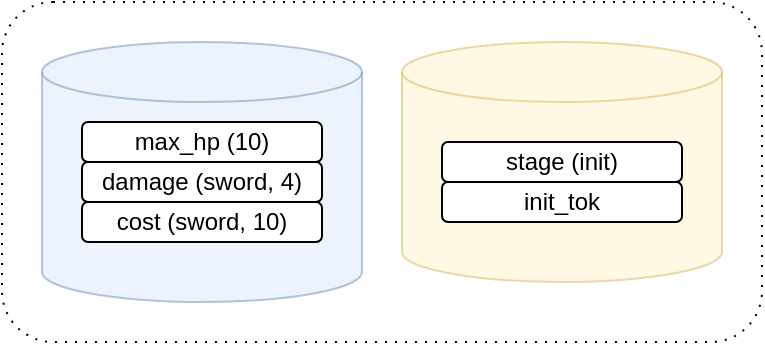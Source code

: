 <mxfile version="22.1.18" type="device" pages="7">
  <diagram name="fig 1" id="6bqFKnedgVrfkRsmnWF7">
    <mxGraphModel dx="1114" dy="589" grid="1" gridSize="10" guides="1" tooltips="1" connect="1" arrows="1" fold="1" page="1" pageScale="1" pageWidth="850" pageHeight="1100" math="0" shadow="0">
      <root>
        <mxCell id="0" />
        <mxCell id="1" parent="0" />
        <mxCell id="HAfZGTvEUYhmsulM7-Xl-9" value="" style="rounded=1;whiteSpace=wrap;html=1;dashed=1;dashPattern=1 4;" vertex="1" parent="1">
          <mxGeometry x="80" y="40" width="380" height="170" as="geometry" />
        </mxCell>
        <mxCell id="HAfZGTvEUYhmsulM7-Xl-1" value="" style="shape=cylinder3;whiteSpace=wrap;html=1;boundedLbl=1;backgroundOutline=1;size=15;fillColor=#dae8fc;strokeColor=#6c8ebf;opacity=50;" vertex="1" parent="1">
          <mxGeometry x="100" y="60" width="160" height="130" as="geometry" />
        </mxCell>
        <mxCell id="HAfZGTvEUYhmsulM7-Xl-4" value="damage (sword, 4)" style="rounded=1;whiteSpace=wrap;html=1;" vertex="1" parent="1">
          <mxGeometry x="120" y="120" width="120" height="20" as="geometry" />
        </mxCell>
        <mxCell id="HAfZGTvEUYhmsulM7-Xl-5" value="cost (sword, 10)" style="rounded=1;whiteSpace=wrap;html=1;" vertex="1" parent="1">
          <mxGeometry x="120" y="140" width="120" height="20" as="geometry" />
        </mxCell>
        <mxCell id="4rkcVP4LlAx4Rn9tM41q-1" value="" style="shape=cylinder3;whiteSpace=wrap;html=1;boundedLbl=1;backgroundOutline=1;size=15;fillColor=#fff2cc;strokeColor=#d6b656;opacity=50;" vertex="1" parent="1">
          <mxGeometry x="280" y="60" width="160" height="120" as="geometry" />
        </mxCell>
        <mxCell id="4rkcVP4LlAx4Rn9tM41q-2" value="stage (init)" style="rounded=1;whiteSpace=wrap;html=1;" vertex="1" parent="1">
          <mxGeometry x="300" y="110" width="120" height="20" as="geometry" />
        </mxCell>
        <mxCell id="4rkcVP4LlAx4Rn9tM41q-9" value="init_tok" style="rounded=1;whiteSpace=wrap;html=1;" vertex="1" parent="1">
          <mxGeometry x="300" y="130" width="120" height="20" as="geometry" />
        </mxCell>
        <mxCell id="4rkcVP4LlAx4Rn9tM41q-10" value="max_hp (10)" style="rounded=1;whiteSpace=wrap;html=1;" vertex="1" parent="1">
          <mxGeometry x="120" y="100" width="120" height="20" as="geometry" />
        </mxCell>
      </root>
    </mxGraphModel>
  </diagram>
  <diagram name="fig 5" id="r-U6iVI32esbFpnevWmu">
    <mxGraphModel dx="1114" dy="589" grid="1" gridSize="10" guides="1" tooltips="1" connect="1" arrows="1" fold="1" page="1" pageScale="1" pageWidth="850" pageHeight="1100" math="0" shadow="0">
      <root>
        <mxCell id="r1nxrqtoEkKORwzsB618-0" />
        <mxCell id="r1nxrqtoEkKORwzsB618-1" parent="r1nxrqtoEkKORwzsB618-0" />
        <mxCell id="r1nxrqtoEkKORwzsB618-2" value="" style="rounded=1;whiteSpace=wrap;html=1;dashed=1;dashPattern=1 4;" vertex="1" parent="r1nxrqtoEkKORwzsB618-1">
          <mxGeometry x="80" y="40" width="380" height="190" as="geometry" />
        </mxCell>
        <mxCell id="r1nxrqtoEkKORwzsB618-3" value="" style="shape=cylinder3;whiteSpace=wrap;html=1;boundedLbl=1;backgroundOutline=1;size=15;fillColor=#dae8fc;strokeColor=#6c8ebf;opacity=50;" vertex="1" parent="r1nxrqtoEkKORwzsB618-1">
          <mxGeometry x="100" y="60" width="160" height="160" as="geometry" />
        </mxCell>
        <mxCell id="r1nxrqtoEkKORwzsB618-4" value="damage (sword, 4)" style="rounded=1;whiteSpace=wrap;html=1;" vertex="1" parent="r1nxrqtoEkKORwzsB618-1">
          <mxGeometry x="120" y="120" width="120" height="20" as="geometry" />
        </mxCell>
        <mxCell id="r1nxrqtoEkKORwzsB618-5" value="cost (sword, 10)" style="rounded=1;whiteSpace=wrap;html=1;" vertex="1" parent="r1nxrqtoEkKORwzsB618-1">
          <mxGeometry x="120" y="140" width="120" height="20" as="geometry" />
        </mxCell>
        <mxCell id="r1nxrqtoEkKORwzsB618-6" value="..." style="shape=cylinder3;whiteSpace=wrap;html=1;boundedLbl=1;backgroundOutline=1;size=15;fillColor=#fff2cc;strokeColor=#d6b656;opacity=50;" vertex="1" parent="r1nxrqtoEkKORwzsB618-1">
          <mxGeometry x="280" y="60" width="160" height="120" as="geometry" />
        </mxCell>
        <mxCell id="r1nxrqtoEkKORwzsB618-9" value="max_hp (10)" style="rounded=1;whiteSpace=wrap;html=1;" vertex="1" parent="r1nxrqtoEkKORwzsB618-1">
          <mxGeometry x="120" y="100" width="120" height="20" as="geometry" />
        </mxCell>
        <mxCell id="f8qYs4b_dURNrRiRilof-0" value="drop_amount (X, X)" style="rounded=1;whiteSpace=wrap;html=1;" vertex="1" parent="r1nxrqtoEkKORwzsB618-1">
          <mxGeometry x="120" y="180" width="120" height="20" as="geometry" />
        </mxCell>
      </root>
    </mxGraphModel>
  </diagram>
  <diagram name="fig 1b" id="en8bIkfp45flK55e3oeR">
    <mxGraphModel dx="1114" dy="589" grid="1" gridSize="10" guides="1" tooltips="1" connect="1" arrows="1" fold="1" page="1" pageScale="1" pageWidth="850" pageHeight="1100" math="0" shadow="0">
      <root>
        <mxCell id="jL1JGE8HPoMbs0vqkRuB-0" />
        <mxCell id="jL1JGE8HPoMbs0vqkRuB-1" parent="jL1JGE8HPoMbs0vqkRuB-0" />
        <mxCell id="jL1JGE8HPoMbs0vqkRuB-2" value="" style="rounded=1;whiteSpace=wrap;html=1;dashed=1;dashPattern=1 4;" vertex="1" parent="jL1JGE8HPoMbs0vqkRuB-1">
          <mxGeometry x="80" y="40" width="200" height="300" as="geometry" />
        </mxCell>
        <mxCell id="jL1JGE8HPoMbs0vqkRuB-3" value="" style="shape=cylinder3;whiteSpace=wrap;html=1;boundedLbl=1;backgroundOutline=1;size=15;fillColor=#dae8fc;strokeColor=#6c8ebf;opacity=50;" vertex="1" parent="jL1JGE8HPoMbs0vqkRuB-1">
          <mxGeometry x="100" y="60" width="160" height="130" as="geometry" />
        </mxCell>
        <mxCell id="jL1JGE8HPoMbs0vqkRuB-4" value="damage (sword, 4)" style="rounded=1;whiteSpace=wrap;html=1;" vertex="1" parent="jL1JGE8HPoMbs0vqkRuB-1">
          <mxGeometry x="120" y="120" width="120" height="20" as="geometry" />
        </mxCell>
        <mxCell id="jL1JGE8HPoMbs0vqkRuB-5" value="cost (sword, 10)" style="rounded=1;whiteSpace=wrap;html=1;" vertex="1" parent="jL1JGE8HPoMbs0vqkRuB-1">
          <mxGeometry x="120" y="140" width="120" height="20" as="geometry" />
        </mxCell>
        <mxCell id="jL1JGE8HPoMbs0vqkRuB-6" value="" style="shape=cylinder3;whiteSpace=wrap;html=1;boundedLbl=1;backgroundOutline=1;size=15;fillColor=#fff2cc;strokeColor=#d6b656;opacity=50;" vertex="1" parent="jL1JGE8HPoMbs0vqkRuB-1">
          <mxGeometry x="100" y="200" width="160" height="120" as="geometry" />
        </mxCell>
        <mxCell id="jL1JGE8HPoMbs0vqkRuB-7" value="stage (init)" style="rounded=1;whiteSpace=wrap;html=1;" vertex="1" parent="jL1JGE8HPoMbs0vqkRuB-1">
          <mxGeometry x="120" y="250" width="120" height="20" as="geometry" />
        </mxCell>
        <mxCell id="jL1JGE8HPoMbs0vqkRuB-8" value="init_tok" style="rounded=1;whiteSpace=wrap;html=1;" vertex="1" parent="jL1JGE8HPoMbs0vqkRuB-1">
          <mxGeometry x="120" y="270" width="120" height="20" as="geometry" />
        </mxCell>
        <mxCell id="jL1JGE8HPoMbs0vqkRuB-9" value="max_hp (10)" style="rounded=1;whiteSpace=wrap;html=1;" vertex="1" parent="jL1JGE8HPoMbs0vqkRuB-1">
          <mxGeometry x="120" y="100" width="120" height="20" as="geometry" />
        </mxCell>
      </root>
    </mxGraphModel>
  </diagram>
  <diagram name="fig 2" id="_SelGY3kQCKUzqws2IXY">
    <mxGraphModel dx="1114" dy="589" grid="1" gridSize="10" guides="1" tooltips="1" connect="1" arrows="1" fold="1" page="1" pageScale="1" pageWidth="850" pageHeight="1100" math="0" shadow="0">
      <root>
        <mxCell id="ScLdMAnobkfzoGB5Ih-T-0" />
        <mxCell id="ScLdMAnobkfzoGB5Ih-T-1" parent="ScLdMAnobkfzoGB5Ih-T-0" />
        <mxCell id="sPFrHzXbB65qox1lkwUw-0" value="" style="rounded=1;whiteSpace=wrap;html=1;dashed=1;dashPattern=1 4;" vertex="1" parent="ScLdMAnobkfzoGB5Ih-T-1">
          <mxGeometry x="40" y="40" width="380" height="230" as="geometry" />
        </mxCell>
        <mxCell id="sPFrHzXbB65qox1lkwUw-4" value="" style="shape=cylinder3;whiteSpace=wrap;html=1;boundedLbl=1;backgroundOutline=1;size=15;fillColor=#fff2cc;strokeColor=#d6b656;opacity=50;" vertex="1" parent="ScLdMAnobkfzoGB5Ih-T-1">
          <mxGeometry x="240" y="60" width="160" height="190" as="geometry" />
        </mxCell>
        <mxCell id="ScLdMAnobkfzoGB5Ih-T-7" value="weapon_damage (4)" style="rounded=1;whiteSpace=wrap;html=1;" vertex="1" parent="ScLdMAnobkfzoGB5Ih-T-1">
          <mxGeometry x="260" y="210" width="120" height="20" as="geometry" />
        </mxCell>
        <mxCell id="ScLdMAnobkfzoGB5Ih-T-8" value="heath (10)" style="rounded=1;whiteSpace=wrap;html=1;" vertex="1" parent="ScLdMAnobkfzoGB5Ih-T-1">
          <mxGeometry x="260" y="150" width="120" height="20" as="geometry" />
        </mxCell>
        <mxCell id="ScLdMAnobkfzoGB5Ih-T-9" value="treasure (0)" style="rounded=1;whiteSpace=wrap;html=1;" vertex="1" parent="ScLdMAnobkfzoGB5Ih-T-1">
          <mxGeometry x="260" y="170" width="120" height="20" as="geometry" />
        </mxCell>
        <mxCell id="ScLdMAnobkfzoGB5Ih-T-10" value="ndays (0)" style="rounded=1;whiteSpace=wrap;html=1;" vertex="1" parent="ScLdMAnobkfzoGB5Ih-T-1">
          <mxGeometry x="260" y="190" width="120" height="20" as="geometry" />
        </mxCell>
        <mxCell id="sPFrHzXbB65qox1lkwUw-1" value="" style="shape=cylinder3;whiteSpace=wrap;html=1;boundedLbl=1;backgroundOutline=1;size=15;fillColor=#dae8fc;strokeColor=#6c8ebf;opacity=50;" vertex="1" parent="ScLdMAnobkfzoGB5Ih-T-1">
          <mxGeometry x="60" y="60" width="160" height="130" as="geometry" />
        </mxCell>
        <mxCell id="sPFrHzXbB65qox1lkwUw-2" value="damage (sword, 4)" style="rounded=1;whiteSpace=wrap;html=1;" vertex="1" parent="ScLdMAnobkfzoGB5Ih-T-1">
          <mxGeometry x="80" y="120" width="120" height="20" as="geometry" />
        </mxCell>
        <mxCell id="sPFrHzXbB65qox1lkwUw-3" value="cost (sword, 10)" style="rounded=1;whiteSpace=wrap;html=1;" vertex="1" parent="ScLdMAnobkfzoGB5Ih-T-1">
          <mxGeometry x="80" y="140" width="120" height="20" as="geometry" />
        </mxCell>
        <mxCell id="sPFrHzXbB65qox1lkwUw-5" value="stage (init)" style="rounded=1;whiteSpace=wrap;html=1;" vertex="1" parent="ScLdMAnobkfzoGB5Ih-T-1">
          <mxGeometry x="260" y="100" width="120" height="20" as="geometry" />
        </mxCell>
        <mxCell id="sPFrHzXbB65qox1lkwUw-7" value="max_hp (10)" style="rounded=1;whiteSpace=wrap;html=1;" vertex="1" parent="ScLdMAnobkfzoGB5Ih-T-1">
          <mxGeometry x="80" y="100" width="120" height="20" as="geometry" />
        </mxCell>
      </root>
    </mxGraphModel>
  </diagram>
  <diagram name="fig 3" id="KfvF4dOLCPsqO8X7XbCA">
    <mxGraphModel dx="1114" dy="589" grid="1" gridSize="10" guides="1" tooltips="1" connect="1" arrows="1" fold="1" page="1" pageScale="1" pageWidth="850" pageHeight="1100" math="0" shadow="0">
      <root>
        <mxCell id="zklfkpVLNHHGFZiUL4ZL-0" />
        <mxCell id="zklfkpVLNHHGFZiUL4ZL-1" parent="zklfkpVLNHHGFZiUL4ZL-0" />
        <mxCell id="zklfkpVLNHHGFZiUL4ZL-2" value="" style="rounded=1;whiteSpace=wrap;html=1;dashed=1;dashPattern=1 4;" vertex="1" parent="zklfkpVLNHHGFZiUL4ZL-1">
          <mxGeometry x="40" y="40" width="380" height="270" as="geometry" />
        </mxCell>
        <mxCell id="zklfkpVLNHHGFZiUL4ZL-3" value="" style="shape=cylinder3;whiteSpace=wrap;html=1;boundedLbl=1;backgroundOutline=1;size=15;fillColor=#fff2cc;strokeColor=#d6b656;opacity=50;" vertex="1" parent="zklfkpVLNHHGFZiUL4ZL-1">
          <mxGeometry x="240" y="60" width="160" height="230" as="geometry" />
        </mxCell>
        <mxCell id="zklfkpVLNHHGFZiUL4ZL-4" value="weapon_damage (4)" style="rounded=1;whiteSpace=wrap;html=1;" vertex="1" parent="zklfkpVLNHHGFZiUL4ZL-1">
          <mxGeometry x="260" y="210" width="120" height="20" as="geometry" />
        </mxCell>
        <mxCell id="zklfkpVLNHHGFZiUL4ZL-5" value="heath (10)" style="rounded=1;whiteSpace=wrap;html=1;" vertex="1" parent="zklfkpVLNHHGFZiUL4ZL-1">
          <mxGeometry x="260" y="150" width="120" height="20" as="geometry" />
        </mxCell>
        <mxCell id="zklfkpVLNHHGFZiUL4ZL-6" value="treasure (0)" style="rounded=1;whiteSpace=wrap;html=1;" vertex="1" parent="zklfkpVLNHHGFZiUL4ZL-1">
          <mxGeometry x="260" y="170" width="120" height="20" as="geometry" />
        </mxCell>
        <mxCell id="zklfkpVLNHHGFZiUL4ZL-7" value="ndays (0)" style="rounded=1;whiteSpace=wrap;html=1;" vertex="1" parent="zklfkpVLNHHGFZiUL4ZL-1">
          <mxGeometry x="260" y="190" width="120" height="20" as="geometry" />
        </mxCell>
        <mxCell id="zklfkpVLNHHGFZiUL4ZL-8" value="" style="shape=cylinder3;whiteSpace=wrap;html=1;boundedLbl=1;backgroundOutline=1;size=15;fillColor=#dae8fc;strokeColor=#6c8ebf;opacity=50;" vertex="1" parent="zklfkpVLNHHGFZiUL4ZL-1">
          <mxGeometry x="60" y="60" width="160" height="130" as="geometry" />
        </mxCell>
        <mxCell id="zklfkpVLNHHGFZiUL4ZL-9" value="damage (sword, 4)" style="rounded=1;whiteSpace=wrap;html=1;" vertex="1" parent="zklfkpVLNHHGFZiUL4ZL-1">
          <mxGeometry x="80" y="120" width="120" height="20" as="geometry" />
        </mxCell>
        <mxCell id="zklfkpVLNHHGFZiUL4ZL-10" value="cost (sword, 10)" style="rounded=1;whiteSpace=wrap;html=1;" vertex="1" parent="zklfkpVLNHHGFZiUL4ZL-1">
          <mxGeometry x="80" y="140" width="120" height="20" as="geometry" />
        </mxCell>
        <mxCell id="zklfkpVLNHHGFZiUL4ZL-11" value="stage (init)" style="rounded=1;whiteSpace=wrap;html=1;" vertex="1" parent="zklfkpVLNHHGFZiUL4ZL-1">
          <mxGeometry x="260" y="100" width="120" height="20" as="geometry" />
        </mxCell>
        <mxCell id="zklfkpVLNHHGFZiUL4ZL-12" value="max_hp (10)" style="rounded=1;whiteSpace=wrap;html=1;" vertex="1" parent="zklfkpVLNHHGFZiUL4ZL-1">
          <mxGeometry x="80" y="100" width="120" height="20" as="geometry" />
        </mxCell>
        <mxCell id="TbuhLoQS4q-ODzbqjgsP-0" value="qui" style="rounded=1;whiteSpace=wrap;html=1;" vertex="1" parent="zklfkpVLNHHGFZiUL4ZL-1">
          <mxGeometry x="260" y="250" width="120" height="20" as="geometry" />
        </mxCell>
      </root>
    </mxGraphModel>
  </diagram>
  <diagram name="fig 4" id="QnpbzRpkNCEFc3o6sjBU">
    <mxGraphModel dx="1114" dy="589" grid="1" gridSize="10" guides="1" tooltips="1" connect="1" arrows="1" fold="1" page="1" pageScale="1" pageWidth="850" pageHeight="1100" math="0" shadow="0">
      <root>
        <mxCell id="-8WRaelMrp9Vavk29LPe-0" />
        <mxCell id="-8WRaelMrp9Vavk29LPe-1" parent="-8WRaelMrp9Vavk29LPe-0" />
        <mxCell id="-8WRaelMrp9Vavk29LPe-2" value="" style="rounded=1;whiteSpace=wrap;html=1;dashed=1;dashPattern=1 4;" vertex="1" parent="-8WRaelMrp9Vavk29LPe-1">
          <mxGeometry x="40" y="40" width="380" height="320" as="geometry" />
        </mxCell>
        <mxCell id="-8WRaelMrp9Vavk29LPe-3" value="" style="shape=cylinder3;whiteSpace=wrap;html=1;boundedLbl=1;backgroundOutline=1;size=15;fillColor=#fff2cc;strokeColor=#d6b656;opacity=50;" vertex="1" parent="-8WRaelMrp9Vavk29LPe-1">
          <mxGeometry x="240" y="60" width="160" height="280" as="geometry" />
        </mxCell>
        <mxCell id="-8WRaelMrp9Vavk29LPe-4" value="weapon_damage (4)" style="rounded=1;whiteSpace=wrap;html=1;" vertex="1" parent="-8WRaelMrp9Vavk29LPe-1">
          <mxGeometry x="260" y="210" width="120" height="20" as="geometry" />
        </mxCell>
        <mxCell id="-8WRaelMrp9Vavk29LPe-5" value="heath (10)" style="rounded=1;whiteSpace=wrap;html=1;" vertex="1" parent="-8WRaelMrp9Vavk29LPe-1">
          <mxGeometry x="260" y="150" width="120" height="20" as="geometry" />
        </mxCell>
        <mxCell id="-8WRaelMrp9Vavk29LPe-6" value="treasure (0)" style="rounded=1;whiteSpace=wrap;html=1;" vertex="1" parent="-8WRaelMrp9Vavk29LPe-1">
          <mxGeometry x="260" y="170" width="120" height="20" as="geometry" />
        </mxCell>
        <mxCell id="-8WRaelMrp9Vavk29LPe-7" value="ndays (0)" style="rounded=1;whiteSpace=wrap;html=1;" vertex="1" parent="-8WRaelMrp9Vavk29LPe-1">
          <mxGeometry x="260" y="190" width="120" height="20" as="geometry" />
        </mxCell>
        <mxCell id="-8WRaelMrp9Vavk29LPe-8" value="" style="shape=cylinder3;whiteSpace=wrap;html=1;boundedLbl=1;backgroundOutline=1;size=15;fillColor=#dae8fc;strokeColor=#6c8ebf;opacity=50;" vertex="1" parent="-8WRaelMrp9Vavk29LPe-1">
          <mxGeometry x="60" y="60" width="160" height="130" as="geometry" />
        </mxCell>
        <mxCell id="-8WRaelMrp9Vavk29LPe-9" value="damage (sword, 4)" style="rounded=1;whiteSpace=wrap;html=1;" vertex="1" parent="-8WRaelMrp9Vavk29LPe-1">
          <mxGeometry x="80" y="120" width="120" height="20" as="geometry" />
        </mxCell>
        <mxCell id="-8WRaelMrp9Vavk29LPe-10" value="cost (sword, 10)" style="rounded=1;whiteSpace=wrap;html=1;" vertex="1" parent="-8WRaelMrp9Vavk29LPe-1">
          <mxGeometry x="80" y="140" width="120" height="20" as="geometry" />
        </mxCell>
        <mxCell id="-8WRaelMrp9Vavk29LPe-11" value="stage (main)" style="rounded=1;whiteSpace=wrap;html=1;" vertex="1" parent="-8WRaelMrp9Vavk29LPe-1">
          <mxGeometry x="260" y="280" width="120" height="20" as="geometry" />
        </mxCell>
        <mxCell id="-8WRaelMrp9Vavk29LPe-12" value="max_hp (10)" style="rounded=1;whiteSpace=wrap;html=1;" vertex="1" parent="-8WRaelMrp9Vavk29LPe-1">
          <mxGeometry x="80" y="100" width="120" height="20" as="geometry" />
        </mxCell>
        <mxCell id="TEbWL_5UGSCX1oPROfNi-0" value="main_screen" style="rounded=1;whiteSpace=wrap;html=1;" vertex="1" parent="-8WRaelMrp9Vavk29LPe-1">
          <mxGeometry x="260" y="300" width="120" height="20" as="geometry" />
        </mxCell>
      </root>
    </mxGraphModel>
  </diagram>
  <diagram name="Copy of Copy of Page-1" id="375mIaEjWcPPkVRQkBas">
    <mxGraphModel dx="1114" dy="589" grid="1" gridSize="10" guides="1" tooltips="1" connect="1" arrows="1" fold="1" page="1" pageScale="1" pageWidth="850" pageHeight="1100" math="0" shadow="0">
      <root>
        <mxCell id="5AvtqGFuoWAMChS_rtR2-0" />
        <mxCell id="5AvtqGFuoWAMChS_rtR2-1" parent="5AvtqGFuoWAMChS_rtR2-0" />
        <mxCell id="5AvtqGFuoWAMChS_rtR2-2" value="" style="rounded=1;whiteSpace=wrap;html=1;dashed=1;dashPattern=1 4;" vertex="1" parent="5AvtqGFuoWAMChS_rtR2-1">
          <mxGeometry x="80" y="40" width="200" height="420" as="geometry" />
        </mxCell>
        <mxCell id="5AvtqGFuoWAMChS_rtR2-3" value="" style="shape=cylinder3;whiteSpace=wrap;html=1;boundedLbl=1;backgroundOutline=1;size=15;fillColor=#f5f5f5;strokeColor=#666666;fontColor=#333333;" vertex="1" parent="5AvtqGFuoWAMChS_rtR2-1">
          <mxGeometry x="100" y="60" width="160" height="380" as="geometry" />
        </mxCell>
        <mxCell id="5AvtqGFuoWAMChS_rtR2-4" value="stage (main)" style="rounded=1;whiteSpace=wrap;html=1;" vertex="1" parent="5AvtqGFuoWAMChS_rtR2-1">
          <mxGeometry x="120" y="370" width="120" height="20" as="geometry" />
        </mxCell>
        <mxCell id="5AvtqGFuoWAMChS_rtR2-5" value="damage (sword, 4)" style="rounded=1;whiteSpace=wrap;html=1;" vertex="1" parent="5AvtqGFuoWAMChS_rtR2-1">
          <mxGeometry x="120" y="120" width="120" height="20" as="geometry" />
        </mxCell>
        <mxCell id="5AvtqGFuoWAMChS_rtR2-6" value="cost (sword, 10)" style="rounded=1;whiteSpace=wrap;html=1;" vertex="1" parent="5AvtqGFuoWAMChS_rtR2-1">
          <mxGeometry x="120" y="140" width="120" height="20" as="geometry" />
        </mxCell>
        <mxCell id="5AvtqGFuoWAMChS_rtR2-7" value="weapon_damage (4)" style="rounded=1;whiteSpace=wrap;html=1;" vertex="1" parent="5AvtqGFuoWAMChS_rtR2-1">
          <mxGeometry x="120" y="290" width="120" height="20" as="geometry" />
        </mxCell>
        <mxCell id="5AvtqGFuoWAMChS_rtR2-8" value="heath (10)" style="rounded=1;whiteSpace=wrap;html=1;" vertex="1" parent="5AvtqGFuoWAMChS_rtR2-1">
          <mxGeometry x="120" y="230" width="120" height="20" as="geometry" />
        </mxCell>
        <mxCell id="5AvtqGFuoWAMChS_rtR2-9" value="treasure (0)" style="rounded=1;whiteSpace=wrap;html=1;" vertex="1" parent="5AvtqGFuoWAMChS_rtR2-1">
          <mxGeometry x="120" y="250" width="120" height="20" as="geometry" />
        </mxCell>
        <mxCell id="5AvtqGFuoWAMChS_rtR2-10" value="ndays (0)" style="rounded=1;whiteSpace=wrap;html=1;" vertex="1" parent="5AvtqGFuoWAMChS_rtR2-1">
          <mxGeometry x="120" y="270" width="120" height="20" as="geometry" />
        </mxCell>
        <mxCell id="5AvtqGFuoWAMChS_rtR2-11" value="main_screen" style="rounded=1;whiteSpace=wrap;html=1;" vertex="1" parent="5AvtqGFuoWAMChS_rtR2-1">
          <mxGeometry x="120" y="390" width="120" height="20" as="geometry" />
        </mxCell>
      </root>
    </mxGraphModel>
  </diagram>
</mxfile>
